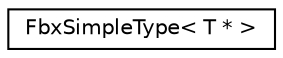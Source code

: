 digraph "クラス階層図"
{
  edge [fontname="Helvetica",fontsize="10",labelfontname="Helvetica",labelfontsize="10"];
  node [fontname="Helvetica",fontsize="10",shape=record];
  rankdir="LR";
  Node0 [label="FbxSimpleType\< T * \>",height=0.2,width=0.4,color="black", fillcolor="white", style="filled",URL="$struct_fbx_simple_type_3_01_t_01_5_01_4.html"];
}
